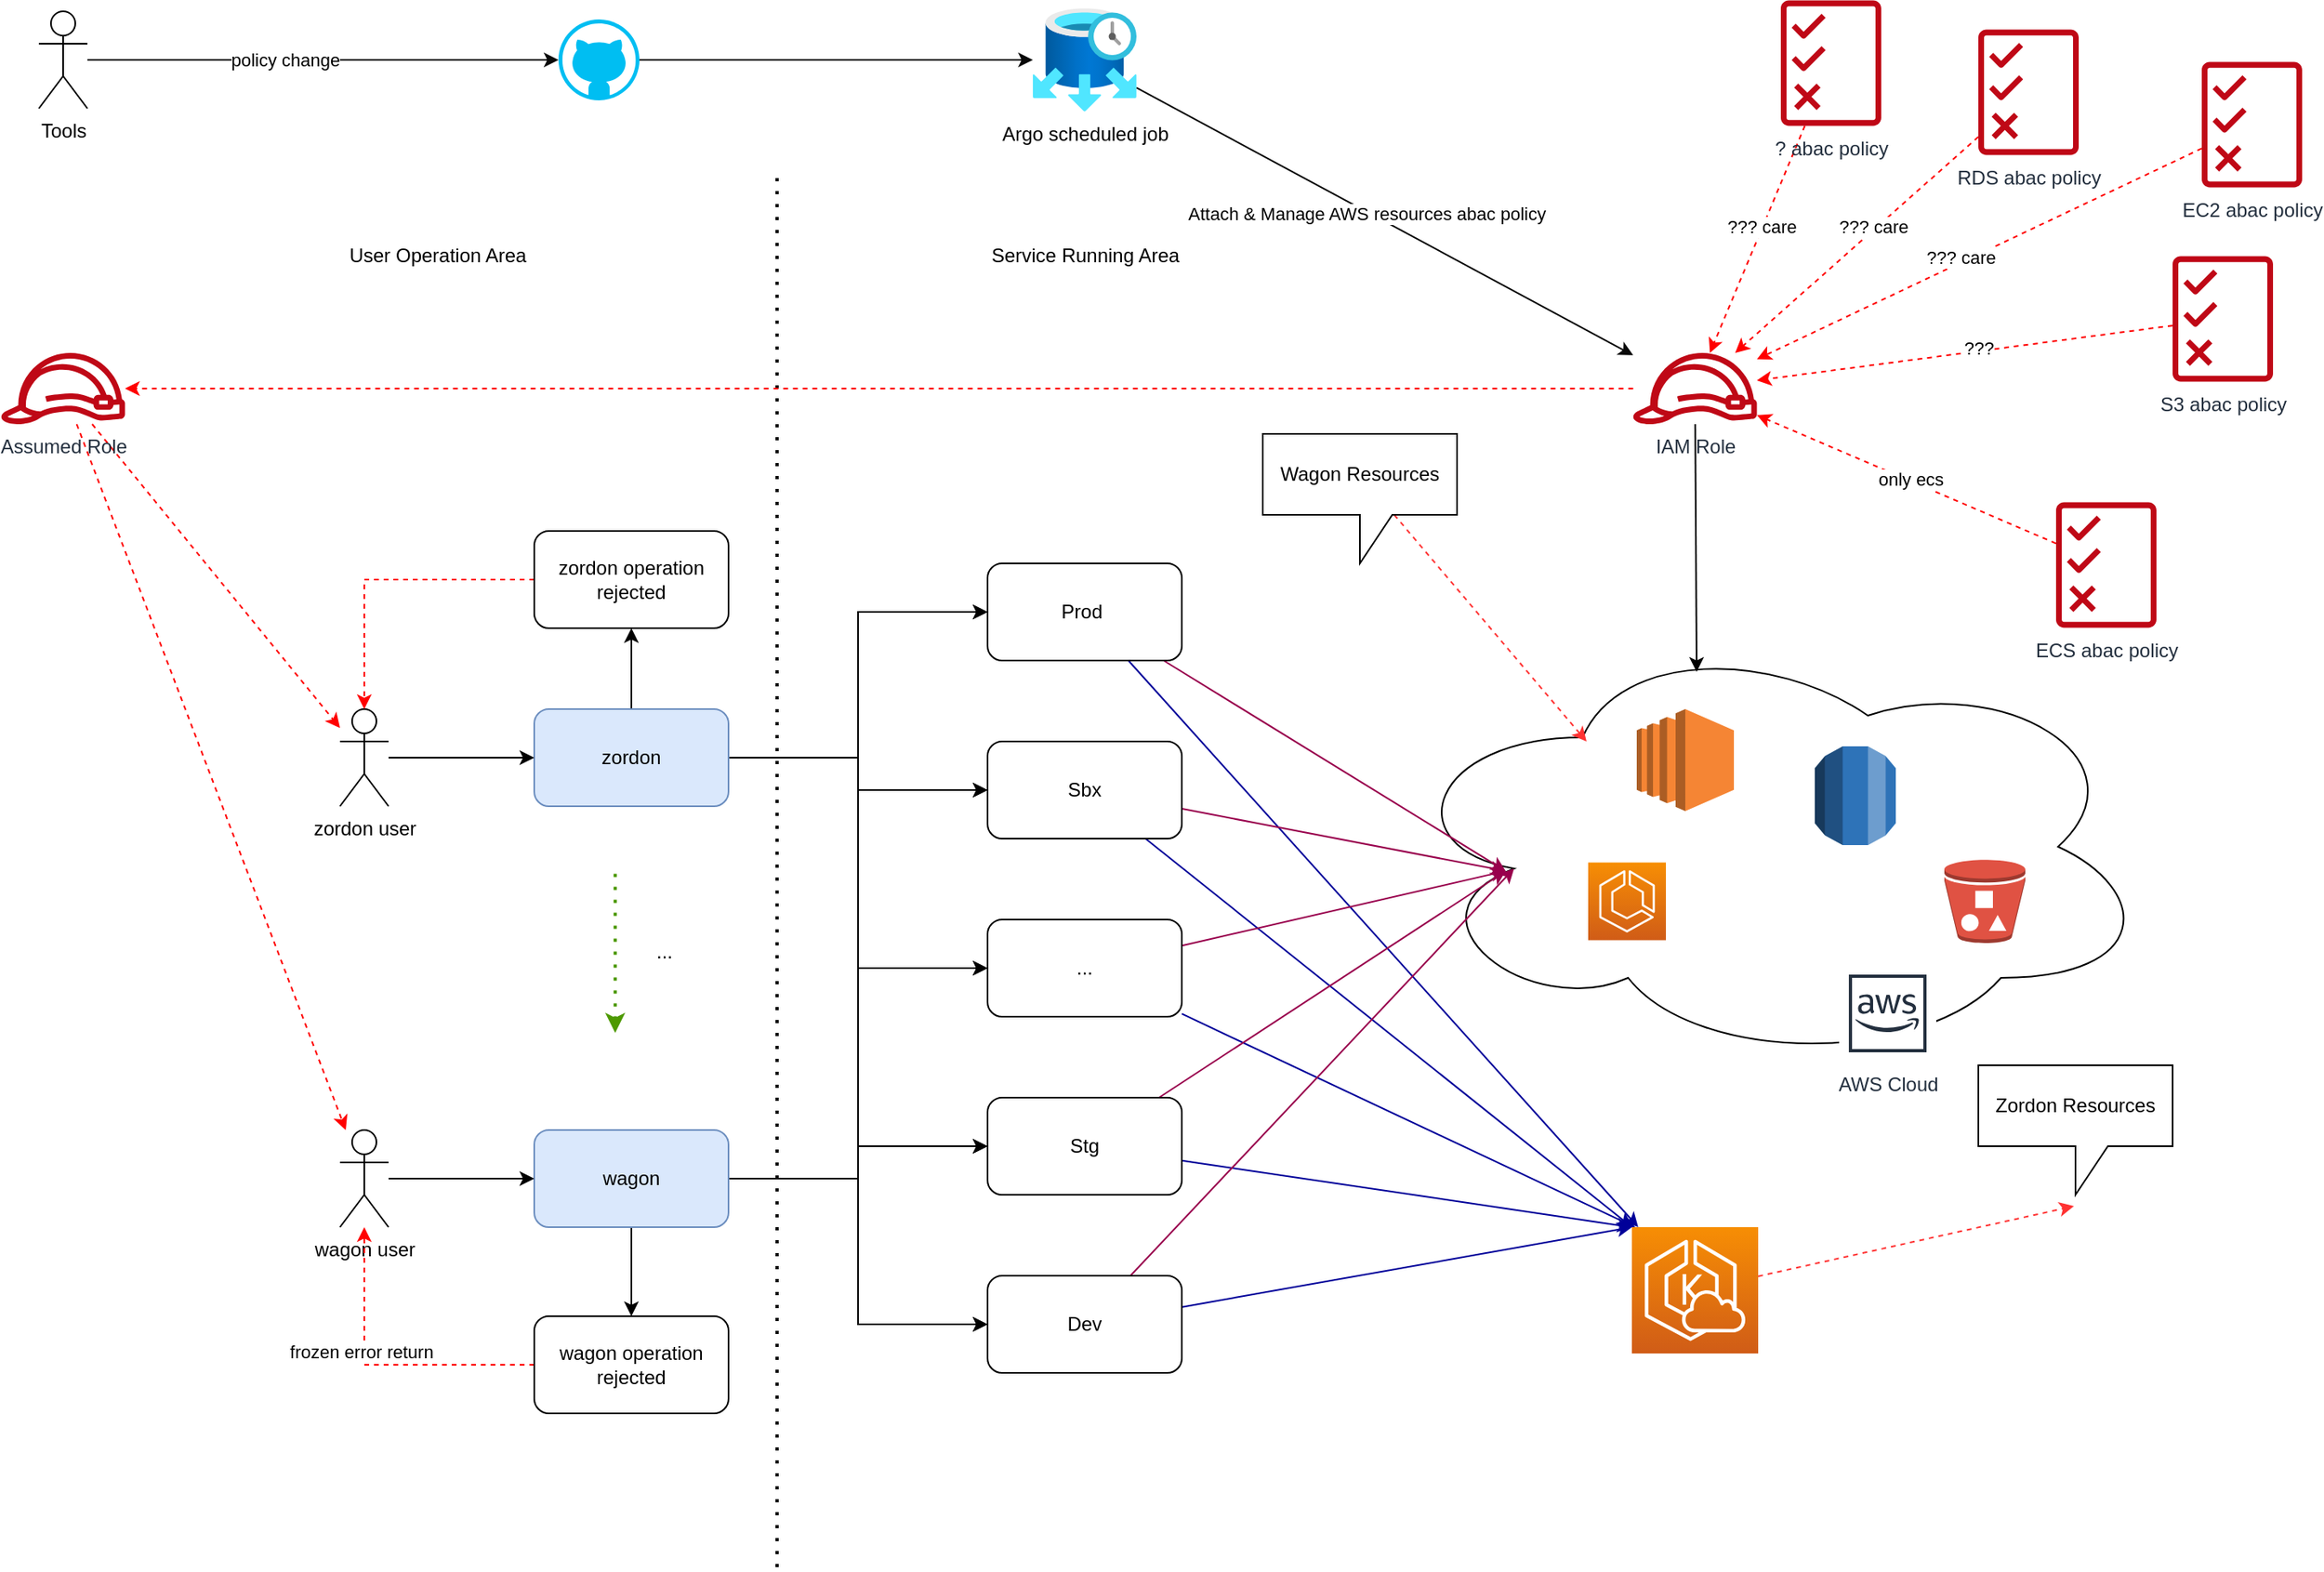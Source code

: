 <mxfile version="20.8.10" type="github">
  <diagram id="oAuHuwjXM5DOT20ScF70" name="Page-1">
    <mxGraphModel dx="1915" dy="1131" grid="1" gridSize="10" guides="1" tooltips="1" connect="1" arrows="1" fold="1" page="1" pageScale="1" pageWidth="850" pageHeight="1100" math="0" shadow="0">
      <root>
        <mxCell id="0" />
        <mxCell id="1" parent="0" />
        <mxCell id="sp-5pNt451_1ZDjbyw_R-9" value="" style="ellipse;shape=cloud;whiteSpace=wrap;html=1;" vertex="1" parent="1">
          <mxGeometry x="1000" y="420" width="470" height="270" as="geometry" />
        </mxCell>
        <mxCell id="0ugB0ae400mzICG-W8F5-35" value="" style="edgeStyle=none;rounded=0;orthogonalLoop=1;jettySize=auto;html=1;startArrow=none;startFill=0;" parent="1" source="0ugB0ae400mzICG-W8F5-1" target="0ugB0ae400mzICG-W8F5-34" edge="1">
          <mxGeometry relative="1" as="geometry" />
        </mxCell>
        <mxCell id="0ugB0ae400mzICG-W8F5-55" style="edgeStyle=orthogonalEdgeStyle;rounded=0;orthogonalLoop=1;jettySize=auto;html=1;entryX=0;entryY=0.5;entryDx=0;entryDy=0;strokeColor=#000000;startArrow=none;startFill=0;" parent="1" source="0ugB0ae400mzICG-W8F5-1" target="0ugB0ae400mzICG-W8F5-7" edge="1">
          <mxGeometry relative="1" as="geometry" />
        </mxCell>
        <mxCell id="0ugB0ae400mzICG-W8F5-56" style="edgeStyle=orthogonalEdgeStyle;rounded=0;orthogonalLoop=1;jettySize=auto;html=1;entryX=0;entryY=0.5;entryDx=0;entryDy=0;strokeColor=#000000;startArrow=none;startFill=0;" parent="1" source="0ugB0ae400mzICG-W8F5-1" target="0ugB0ae400mzICG-W8F5-6" edge="1">
          <mxGeometry relative="1" as="geometry" />
        </mxCell>
        <mxCell id="0ugB0ae400mzICG-W8F5-57" style="edgeStyle=orthogonalEdgeStyle;rounded=0;orthogonalLoop=1;jettySize=auto;html=1;entryX=0;entryY=0.5;entryDx=0;entryDy=0;strokeColor=#000000;startArrow=none;startFill=0;" parent="1" source="0ugB0ae400mzICG-W8F5-1" target="0ugB0ae400mzICG-W8F5-5" edge="1">
          <mxGeometry relative="1" as="geometry" />
        </mxCell>
        <mxCell id="0ugB0ae400mzICG-W8F5-58" style="edgeStyle=orthogonalEdgeStyle;rounded=0;orthogonalLoop=1;jettySize=auto;html=1;entryX=0;entryY=0.5;entryDx=0;entryDy=0;strokeColor=#000000;startArrow=none;startFill=0;" parent="1" source="0ugB0ae400mzICG-W8F5-1" target="0ugB0ae400mzICG-W8F5-4" edge="1">
          <mxGeometry relative="1" as="geometry" />
        </mxCell>
        <mxCell id="0ugB0ae400mzICG-W8F5-59" style="edgeStyle=orthogonalEdgeStyle;rounded=0;orthogonalLoop=1;jettySize=auto;html=1;entryX=0;entryY=0.5;entryDx=0;entryDy=0;strokeColor=#000000;startArrow=none;startFill=0;" parent="1" source="0ugB0ae400mzICG-W8F5-1" target="0ugB0ae400mzICG-W8F5-3" edge="1">
          <mxGeometry relative="1" as="geometry" />
        </mxCell>
        <mxCell id="0ugB0ae400mzICG-W8F5-1" value="wagon" style="rounded=1;whiteSpace=wrap;html=1;fillColor=#dae8fc;strokeColor=#6c8ebf;" parent="1" vertex="1">
          <mxGeometry x="470" y="730" width="120" height="60" as="geometry" />
        </mxCell>
        <mxCell id="sp-5pNt451_1ZDjbyw_R-30" style="edgeStyle=none;rounded=0;orthogonalLoop=1;jettySize=auto;html=1;strokeColor=#000099;startArrow=none;startFill=0;" edge="1" parent="1" source="0ugB0ae400mzICG-W8F5-3" target="sp-5pNt451_1ZDjbyw_R-28">
          <mxGeometry relative="1" as="geometry" />
        </mxCell>
        <mxCell id="sp-5pNt451_1ZDjbyw_R-39" style="edgeStyle=none;rounded=0;orthogonalLoop=1;jettySize=auto;html=1;strokeColor=#99004D;startArrow=none;startFill=0;" edge="1" parent="1" source="0ugB0ae400mzICG-W8F5-3">
          <mxGeometry relative="1" as="geometry">
            <mxPoint x="1070" y="570" as="targetPoint" />
          </mxGeometry>
        </mxCell>
        <mxCell id="0ugB0ae400mzICG-W8F5-3" value="Prod&amp;nbsp;" style="rounded=1;whiteSpace=wrap;html=1;" parent="1" vertex="1">
          <mxGeometry x="750" y="380" width="120" height="60" as="geometry" />
        </mxCell>
        <mxCell id="sp-5pNt451_1ZDjbyw_R-31" style="edgeStyle=none;rounded=0;orthogonalLoop=1;jettySize=auto;html=1;entryX=0;entryY=0;entryDx=0;entryDy=0;entryPerimeter=0;strokeColor=#000099;startArrow=none;startFill=0;" edge="1" parent="1" source="0ugB0ae400mzICG-W8F5-4" target="sp-5pNt451_1ZDjbyw_R-28">
          <mxGeometry relative="1" as="geometry" />
        </mxCell>
        <mxCell id="sp-5pNt451_1ZDjbyw_R-38" style="edgeStyle=none;rounded=0;orthogonalLoop=1;jettySize=auto;html=1;strokeColor=#99004D;startArrow=none;startFill=0;" edge="1" parent="1" source="0ugB0ae400mzICG-W8F5-4">
          <mxGeometry relative="1" as="geometry">
            <mxPoint x="1070" y="570" as="targetPoint" />
          </mxGeometry>
        </mxCell>
        <mxCell id="0ugB0ae400mzICG-W8F5-4" value="Sbx" style="rounded=1;whiteSpace=wrap;html=1;" parent="1" vertex="1">
          <mxGeometry x="750" y="490" width="120" height="60" as="geometry" />
        </mxCell>
        <mxCell id="sp-5pNt451_1ZDjbyw_R-32" style="edgeStyle=none;rounded=0;orthogonalLoop=1;jettySize=auto;html=1;strokeColor=#000099;startArrow=none;startFill=0;" edge="1" parent="1" source="0ugB0ae400mzICG-W8F5-5">
          <mxGeometry relative="1" as="geometry">
            <mxPoint x="1150" y="790" as="targetPoint" />
          </mxGeometry>
        </mxCell>
        <mxCell id="sp-5pNt451_1ZDjbyw_R-37" style="edgeStyle=none;rounded=0;orthogonalLoop=1;jettySize=auto;html=1;strokeColor=#99004D;startArrow=none;startFill=0;" edge="1" parent="1" source="0ugB0ae400mzICG-W8F5-5">
          <mxGeometry relative="1" as="geometry">
            <mxPoint x="1070" y="570" as="targetPoint" />
          </mxGeometry>
        </mxCell>
        <mxCell id="0ugB0ae400mzICG-W8F5-5" value="..." style="rounded=1;whiteSpace=wrap;html=1;" parent="1" vertex="1">
          <mxGeometry x="750" y="600" width="120" height="60" as="geometry" />
        </mxCell>
        <mxCell id="sp-5pNt451_1ZDjbyw_R-33" style="edgeStyle=none;rounded=0;orthogonalLoop=1;jettySize=auto;html=1;entryX=0;entryY=0;entryDx=0;entryDy=0;entryPerimeter=0;strokeColor=#000099;startArrow=none;startFill=0;" edge="1" parent="1" source="0ugB0ae400mzICG-W8F5-6" target="sp-5pNt451_1ZDjbyw_R-28">
          <mxGeometry relative="1" as="geometry" />
        </mxCell>
        <mxCell id="sp-5pNt451_1ZDjbyw_R-36" style="edgeStyle=none;rounded=0;orthogonalLoop=1;jettySize=auto;html=1;strokeColor=#99004D;startArrow=none;startFill=0;" edge="1" parent="1" source="0ugB0ae400mzICG-W8F5-6">
          <mxGeometry relative="1" as="geometry">
            <mxPoint x="1070" y="570" as="targetPoint" />
          </mxGeometry>
        </mxCell>
        <mxCell id="0ugB0ae400mzICG-W8F5-6" value="Stg" style="rounded=1;whiteSpace=wrap;html=1;" parent="1" vertex="1">
          <mxGeometry x="750" y="710" width="120" height="60" as="geometry" />
        </mxCell>
        <mxCell id="sp-5pNt451_1ZDjbyw_R-34" style="edgeStyle=none;rounded=0;orthogonalLoop=1;jettySize=auto;html=1;entryX=0;entryY=0;entryDx=0;entryDy=0;entryPerimeter=0;strokeColor=#000099;startArrow=none;startFill=0;" edge="1" parent="1" source="0ugB0ae400mzICG-W8F5-7" target="sp-5pNt451_1ZDjbyw_R-28">
          <mxGeometry relative="1" as="geometry" />
        </mxCell>
        <mxCell id="sp-5pNt451_1ZDjbyw_R-35" style="edgeStyle=none;rounded=0;orthogonalLoop=1;jettySize=auto;html=1;entryX=0.16;entryY=0.55;entryDx=0;entryDy=0;entryPerimeter=0;strokeColor=#99004D;startArrow=none;startFill=0;" edge="1" parent="1" source="0ugB0ae400mzICG-W8F5-7" target="sp-5pNt451_1ZDjbyw_R-9">
          <mxGeometry relative="1" as="geometry" />
        </mxCell>
        <mxCell id="0ugB0ae400mzICG-W8F5-7" value="Dev" style="rounded=1;whiteSpace=wrap;html=1;" parent="1" vertex="1">
          <mxGeometry x="750" y="820" width="120" height="60" as="geometry" />
        </mxCell>
        <mxCell id="0ugB0ae400mzICG-W8F5-32" style="edgeStyle=none;rounded=0;orthogonalLoop=1;jettySize=auto;html=1;startArrow=none;startFill=0;" parent="1" source="0ugB0ae400mzICG-W8F5-20" target="0ugB0ae400mzICG-W8F5-1" edge="1">
          <mxGeometry relative="1" as="geometry" />
        </mxCell>
        <mxCell id="0ugB0ae400mzICG-W8F5-20" value="wagon user" style="shape=umlActor;verticalLabelPosition=bottom;verticalAlign=top;html=1;outlineConnect=0;" parent="1" vertex="1">
          <mxGeometry x="350" y="730" width="30" height="60" as="geometry" />
        </mxCell>
        <mxCell id="0ugB0ae400mzICG-W8F5-36" style="edgeStyle=none;rounded=0;orthogonalLoop=1;jettySize=auto;html=1;startArrow=none;startFill=0;dashed=1;strokeColor=#FF0000;" parent="1" source="0ugB0ae400mzICG-W8F5-34" target="0ugB0ae400mzICG-W8F5-20" edge="1">
          <mxGeometry relative="1" as="geometry">
            <Array as="points">
              <mxPoint x="365" y="875" />
            </Array>
          </mxGeometry>
        </mxCell>
        <mxCell id="0ugB0ae400mzICG-W8F5-37" value="frozen error return" style="edgeLabel;html=1;align=center;verticalAlign=middle;resizable=0;points=[];" parent="0ugB0ae400mzICG-W8F5-36" vertex="1" connectable="0">
          <mxGeometry x="0.191" y="2" relative="1" as="geometry">
            <mxPoint as="offset" />
          </mxGeometry>
        </mxCell>
        <mxCell id="0ugB0ae400mzICG-W8F5-34" value="wagon operation rejected" style="rounded=1;whiteSpace=wrap;html=1;" parent="1" vertex="1">
          <mxGeometry x="470" y="845" width="120" height="60" as="geometry" />
        </mxCell>
        <mxCell id="0ugB0ae400mzICG-W8F5-40" value="" style="edgeStyle=none;rounded=0;orthogonalLoop=1;jettySize=auto;html=1;startArrow=none;startFill=0;" parent="1" source="0ugB0ae400mzICG-W8F5-41" target="0ugB0ae400mzICG-W8F5-46" edge="1">
          <mxGeometry relative="1" as="geometry" />
        </mxCell>
        <mxCell id="0ugB0ae400mzICG-W8F5-50" style="edgeStyle=orthogonalEdgeStyle;rounded=0;orthogonalLoop=1;jettySize=auto;html=1;entryX=0;entryY=0.5;entryDx=0;entryDy=0;strokeColor=#000000;startArrow=none;startFill=0;" parent="1" source="0ugB0ae400mzICG-W8F5-41" target="0ugB0ae400mzICG-W8F5-3" edge="1">
          <mxGeometry relative="1" as="geometry" />
        </mxCell>
        <mxCell id="0ugB0ae400mzICG-W8F5-51" style="edgeStyle=orthogonalEdgeStyle;rounded=0;orthogonalLoop=1;jettySize=auto;html=1;entryX=0;entryY=0.5;entryDx=0;entryDy=0;strokeColor=#000000;startArrow=none;startFill=0;" parent="1" source="0ugB0ae400mzICG-W8F5-41" target="0ugB0ae400mzICG-W8F5-4" edge="1">
          <mxGeometry relative="1" as="geometry" />
        </mxCell>
        <mxCell id="0ugB0ae400mzICG-W8F5-52" style="edgeStyle=orthogonalEdgeStyle;rounded=0;orthogonalLoop=1;jettySize=auto;html=1;entryX=0;entryY=0.5;entryDx=0;entryDy=0;strokeColor=#000000;startArrow=none;startFill=0;" parent="1" source="0ugB0ae400mzICG-W8F5-41" target="0ugB0ae400mzICG-W8F5-5" edge="1">
          <mxGeometry relative="1" as="geometry" />
        </mxCell>
        <mxCell id="0ugB0ae400mzICG-W8F5-53" style="edgeStyle=orthogonalEdgeStyle;rounded=0;orthogonalLoop=1;jettySize=auto;html=1;entryX=0;entryY=0.5;entryDx=0;entryDy=0;strokeColor=#000000;startArrow=none;startFill=0;" parent="1" source="0ugB0ae400mzICG-W8F5-41" target="0ugB0ae400mzICG-W8F5-6" edge="1">
          <mxGeometry relative="1" as="geometry" />
        </mxCell>
        <mxCell id="0ugB0ae400mzICG-W8F5-54" style="edgeStyle=orthogonalEdgeStyle;rounded=0;orthogonalLoop=1;jettySize=auto;html=1;entryX=0;entryY=0.5;entryDx=0;entryDy=0;strokeColor=#000000;startArrow=none;startFill=0;" parent="1" source="0ugB0ae400mzICG-W8F5-41" target="0ugB0ae400mzICG-W8F5-7" edge="1">
          <mxGeometry relative="1" as="geometry" />
        </mxCell>
        <mxCell id="0ugB0ae400mzICG-W8F5-41" value="zordon" style="rounded=1;whiteSpace=wrap;html=1;fillColor=#dae8fc;strokeColor=#6c8ebf;" parent="1" vertex="1">
          <mxGeometry x="470" y="470" width="120" height="60" as="geometry" />
        </mxCell>
        <mxCell id="0ugB0ae400mzICG-W8F5-42" style="edgeStyle=none;rounded=0;orthogonalLoop=1;jettySize=auto;html=1;startArrow=none;startFill=0;" parent="1" source="0ugB0ae400mzICG-W8F5-43" target="0ugB0ae400mzICG-W8F5-41" edge="1">
          <mxGeometry relative="1" as="geometry" />
        </mxCell>
        <mxCell id="0ugB0ae400mzICG-W8F5-43" value="zordon user" style="shape=umlActor;verticalLabelPosition=bottom;verticalAlign=top;html=1;outlineConnect=0;" parent="1" vertex="1">
          <mxGeometry x="350" y="470" width="30" height="60" as="geometry" />
        </mxCell>
        <mxCell id="0ugB0ae400mzICG-W8F5-62" style="edgeStyle=orthogonalEdgeStyle;rounded=0;orthogonalLoop=1;jettySize=auto;html=1;entryX=0.5;entryY=0;entryDx=0;entryDy=0;entryPerimeter=0;strokeColor=#FF0000;startArrow=none;startFill=0;dashed=1;" parent="1" source="0ugB0ae400mzICG-W8F5-46" target="0ugB0ae400mzICG-W8F5-43" edge="1">
          <mxGeometry relative="1" as="geometry" />
        </mxCell>
        <mxCell id="0ugB0ae400mzICG-W8F5-46" value="zordon operation rejected" style="rounded=1;whiteSpace=wrap;html=1;" parent="1" vertex="1">
          <mxGeometry x="470" y="360" width="120" height="60" as="geometry" />
        </mxCell>
        <mxCell id="1Di5xU04i7RZSqZTIgAf-1" value="" style="endArrow=none;dashed=1;html=1;dashPattern=1 3;strokeWidth=2;rounded=0;" parent="1" edge="1">
          <mxGeometry width="50" height="50" relative="1" as="geometry">
            <mxPoint x="620" y="1000" as="sourcePoint" />
            <mxPoint x="620" y="140" as="targetPoint" />
          </mxGeometry>
        </mxCell>
        <mxCell id="1Di5xU04i7RZSqZTIgAf-17" style="edgeStyle=none;rounded=0;orthogonalLoop=1;jettySize=auto;html=1;dashed=1;strokeColor=#FF0000;" parent="1" source="1Di5xU04i7RZSqZTIgAf-11" target="1Di5xU04i7RZSqZTIgAf-12" edge="1">
          <mxGeometry relative="1" as="geometry" />
        </mxCell>
        <mxCell id="sp-5pNt451_1ZDjbyw_R-51" value="only ecs" style="edgeLabel;html=1;align=center;verticalAlign=middle;resizable=0;points=[];" vertex="1" connectable="0" parent="1Di5xU04i7RZSqZTIgAf-17">
          <mxGeometry x="-0.013" y="-1" relative="1" as="geometry">
            <mxPoint as="offset" />
          </mxGeometry>
        </mxCell>
        <mxCell id="1Di5xU04i7RZSqZTIgAf-11" value="ECS abac policy" style="sketch=0;outlineConnect=0;fontColor=#232F3E;gradientColor=none;fillColor=#BF0816;strokeColor=none;dashed=0;verticalLabelPosition=bottom;verticalAlign=top;align=center;html=1;fontSize=12;fontStyle=0;aspect=fixed;pointerEvents=1;shape=mxgraph.aws4.permissions;" parent="1" vertex="1">
          <mxGeometry x="1410" y="342" width="62" height="78" as="geometry" />
        </mxCell>
        <mxCell id="1Di5xU04i7RZSqZTIgAf-25" style="edgeStyle=none;rounded=0;orthogonalLoop=1;jettySize=auto;html=1;dashed=1;strokeColor=#FF0000;" parent="1" source="1Di5xU04i7RZSqZTIgAf-12" target="1Di5xU04i7RZSqZTIgAf-24" edge="1">
          <mxGeometry relative="1" as="geometry" />
        </mxCell>
        <mxCell id="sp-5pNt451_1ZDjbyw_R-10" style="edgeStyle=none;rounded=0;orthogonalLoop=1;jettySize=auto;html=1;entryX=0.4;entryY=0.1;entryDx=0;entryDy=0;entryPerimeter=0;strokeColor=#000000;startArrow=none;startFill=0;" edge="1" parent="1" source="1Di5xU04i7RZSqZTIgAf-12" target="sp-5pNt451_1ZDjbyw_R-9">
          <mxGeometry relative="1" as="geometry" />
        </mxCell>
        <mxCell id="1Di5xU04i7RZSqZTIgAf-12" value="IAM Role" style="sketch=0;outlineConnect=0;fontColor=#232F3E;gradientColor=none;fillColor=#BF0816;strokeColor=none;dashed=0;verticalLabelPosition=bottom;verticalAlign=top;align=center;html=1;fontSize=12;fontStyle=0;aspect=fixed;pointerEvents=1;shape=mxgraph.aws4.role;" parent="1" vertex="1">
          <mxGeometry x="1148" y="250" width="78" height="44" as="geometry" />
        </mxCell>
        <mxCell id="1Di5xU04i7RZSqZTIgAf-19" style="edgeStyle=none;rounded=0;orthogonalLoop=1;jettySize=auto;html=1;dashed=1;strokeColor=#FF0000;" parent="1" source="1Di5xU04i7RZSqZTIgAf-13" target="1Di5xU04i7RZSqZTIgAf-12" edge="1">
          <mxGeometry relative="1" as="geometry" />
        </mxCell>
        <mxCell id="sp-5pNt451_1ZDjbyw_R-47" value="???" style="edgeLabel;html=1;align=center;verticalAlign=middle;resizable=0;points=[];" vertex="1" connectable="0" parent="1Di5xU04i7RZSqZTIgAf-19">
          <mxGeometry x="-0.06" y="-2" relative="1" as="geometry">
            <mxPoint as="offset" />
          </mxGeometry>
        </mxCell>
        <mxCell id="1Di5xU04i7RZSqZTIgAf-13" value="S3 abac policy" style="sketch=0;outlineConnect=0;fontColor=#232F3E;gradientColor=none;fillColor=#BF0816;strokeColor=none;dashed=0;verticalLabelPosition=bottom;verticalAlign=top;align=center;html=1;fontSize=12;fontStyle=0;aspect=fixed;pointerEvents=1;shape=mxgraph.aws4.permissions;" parent="1" vertex="1">
          <mxGeometry x="1482" y="190" width="62" height="78" as="geometry" />
        </mxCell>
        <mxCell id="1Di5xU04i7RZSqZTIgAf-16" style="edgeStyle=none;rounded=0;orthogonalLoop=1;jettySize=auto;html=1;dashed=1;strokeColor=#FF0000;" parent="1" source="1Di5xU04i7RZSqZTIgAf-14" target="1Di5xU04i7RZSqZTIgAf-12" edge="1">
          <mxGeometry relative="1" as="geometry" />
        </mxCell>
        <mxCell id="sp-5pNt451_1ZDjbyw_R-49" value="??? care" style="edgeLabel;html=1;align=center;verticalAlign=middle;resizable=0;points=[];" vertex="1" connectable="0" parent="1Di5xU04i7RZSqZTIgAf-16">
          <mxGeometry x="-0.156" y="-2" relative="1" as="geometry">
            <mxPoint as="offset" />
          </mxGeometry>
        </mxCell>
        <mxCell id="1Di5xU04i7RZSqZTIgAf-14" value="RDS abac policy" style="sketch=0;outlineConnect=0;fontColor=#232F3E;gradientColor=none;fillColor=#BF0816;strokeColor=none;dashed=0;verticalLabelPosition=bottom;verticalAlign=top;align=center;html=1;fontSize=12;fontStyle=0;aspect=fixed;pointerEvents=1;shape=mxgraph.aws4.permissions;" parent="1" vertex="1">
          <mxGeometry x="1362" y="50" width="62" height="78" as="geometry" />
        </mxCell>
        <mxCell id="1Di5xU04i7RZSqZTIgAf-18" style="edgeStyle=none;rounded=0;orthogonalLoop=1;jettySize=auto;html=1;dashed=1;strokeColor=#FF0000;" parent="1" source="1Di5xU04i7RZSqZTIgAf-15" target="1Di5xU04i7RZSqZTIgAf-12" edge="1">
          <mxGeometry relative="1" as="geometry" />
        </mxCell>
        <mxCell id="sp-5pNt451_1ZDjbyw_R-48" value="??? care" style="edgeLabel;html=1;align=center;verticalAlign=middle;resizable=0;points=[];" vertex="1" connectable="0" parent="1Di5xU04i7RZSqZTIgAf-18">
          <mxGeometry x="0.075" y="-3" relative="1" as="geometry">
            <mxPoint as="offset" />
          </mxGeometry>
        </mxCell>
        <mxCell id="1Di5xU04i7RZSqZTIgAf-15" value="EC2 abac policy" style="sketch=0;outlineConnect=0;fontColor=#232F3E;gradientColor=none;fillColor=#BF0816;strokeColor=none;dashed=0;verticalLabelPosition=bottom;verticalAlign=top;align=center;html=1;fontSize=12;fontStyle=0;aspect=fixed;pointerEvents=1;shape=mxgraph.aws4.permissions;" parent="1" vertex="1">
          <mxGeometry x="1500" y="70" width="62" height="78" as="geometry" />
        </mxCell>
        <mxCell id="1Di5xU04i7RZSqZTIgAf-26" style="edgeStyle=none;rounded=0;orthogonalLoop=1;jettySize=auto;html=1;dashed=1;strokeColor=#FF0000;" parent="1" source="1Di5xU04i7RZSqZTIgAf-24" target="0ugB0ae400mzICG-W8F5-43" edge="1">
          <mxGeometry relative="1" as="geometry" />
        </mxCell>
        <mxCell id="1Di5xU04i7RZSqZTIgAf-27" style="edgeStyle=none;rounded=0;orthogonalLoop=1;jettySize=auto;html=1;dashed=1;strokeColor=#FF0000;" parent="1" source="1Di5xU04i7RZSqZTIgAf-24" target="0ugB0ae400mzICG-W8F5-20" edge="1">
          <mxGeometry relative="1" as="geometry" />
        </mxCell>
        <mxCell id="1Di5xU04i7RZSqZTIgAf-24" value="Assumed Role" style="sketch=0;outlineConnect=0;fontColor=#232F3E;gradientColor=none;fillColor=#BF0816;strokeColor=none;dashed=0;verticalLabelPosition=bottom;verticalAlign=top;align=center;html=1;fontSize=12;fontStyle=0;aspect=fixed;pointerEvents=1;shape=mxgraph.aws4.role;" parent="1" vertex="1">
          <mxGeometry x="140" y="250" width="78" height="44" as="geometry" />
        </mxCell>
        <mxCell id="Qveq7Dj3sg4tv6AfmIOn-1" value="" style="endArrow=none;dashed=1;html=1;dashPattern=1 3;strokeWidth=2;rounded=0;startArrow=classic;startFill=1;strokeColor=#4D9900;" parent="1" edge="1">
          <mxGeometry width="50" height="50" relative="1" as="geometry">
            <mxPoint x="520" y="670" as="sourcePoint" />
            <mxPoint x="520" y="570" as="targetPoint" />
          </mxGeometry>
        </mxCell>
        <mxCell id="Qveq7Dj3sg4tv6AfmIOn-2" value="..." style="text;html=1;align=center;verticalAlign=middle;resizable=0;points=[];autosize=1;strokeColor=none;fillColor=none;" parent="1" vertex="1">
          <mxGeometry x="535" y="605" width="30" height="30" as="geometry" />
        </mxCell>
        <mxCell id="sp-5pNt451_1ZDjbyw_R-25" style="edgeStyle=none;rounded=0;orthogonalLoop=1;jettySize=auto;html=1;strokeColor=#FF0000;startArrow=none;startFill=0;dashed=1;" edge="1" parent="1" source="sp-5pNt451_1ZDjbyw_R-22" target="1Di5xU04i7RZSqZTIgAf-12">
          <mxGeometry relative="1" as="geometry" />
        </mxCell>
        <mxCell id="sp-5pNt451_1ZDjbyw_R-50" value="??? care" style="edgeLabel;html=1;align=center;verticalAlign=middle;resizable=0;points=[];" vertex="1" connectable="0" parent="sp-5pNt451_1ZDjbyw_R-25">
          <mxGeometry x="-0.108" y="-1" relative="1" as="geometry">
            <mxPoint as="offset" />
          </mxGeometry>
        </mxCell>
        <mxCell id="sp-5pNt451_1ZDjbyw_R-22" value="? abac policy" style="sketch=0;outlineConnect=0;fontColor=#232F3E;gradientColor=none;fillColor=#BF0816;strokeColor=none;dashed=0;verticalLabelPosition=bottom;verticalAlign=top;align=center;html=1;fontSize=12;fontStyle=0;aspect=fixed;pointerEvents=1;shape=mxgraph.aws4.permissions;" vertex="1" parent="1">
          <mxGeometry x="1240" y="32" width="62" height="78" as="geometry" />
        </mxCell>
        <mxCell id="sp-5pNt451_1ZDjbyw_R-27" value="" style="group" vertex="1" connectable="0" parent="1">
          <mxGeometry x="1121" y="470" width="270" height="218" as="geometry" />
        </mxCell>
        <mxCell id="1Di5xU04i7RZSqZTIgAf-3" value="" style="sketch=0;points=[[0,0,0],[0.25,0,0],[0.5,0,0],[0.75,0,0],[1,0,0],[0,1,0],[0.25,1,0],[0.5,1,0],[0.75,1,0],[1,1,0],[0,0.25,0],[0,0.5,0],[0,0.75,0],[1,0.25,0],[1,0.5,0],[1,0.75,0]];outlineConnect=0;fontColor=#232F3E;gradientColor=#F78E04;gradientDirection=north;fillColor=#D05C17;strokeColor=#ffffff;dashed=0;verticalLabelPosition=bottom;verticalAlign=top;align=center;html=1;fontSize=12;fontStyle=0;aspect=fixed;shape=mxgraph.aws4.resourceIcon;resIcon=mxgraph.aws4.ecs;" parent="sp-5pNt451_1ZDjbyw_R-27" vertex="1">
          <mxGeometry y="94.75" width="48" height="48" as="geometry" />
        </mxCell>
        <mxCell id="1Di5xU04i7RZSqZTIgAf-5" value="" style="outlineConnect=0;dashed=0;verticalLabelPosition=bottom;verticalAlign=top;align=center;html=1;shape=mxgraph.aws3.bucket_with_objects;fillColor=#E05243;gradientColor=none;" parent="sp-5pNt451_1ZDjbyw_R-27" vertex="1">
          <mxGeometry x="220" y="93" width="50" height="51.5" as="geometry" />
        </mxCell>
        <mxCell id="1Di5xU04i7RZSqZTIgAf-7" value="" style="outlineConnect=0;dashed=0;verticalLabelPosition=bottom;verticalAlign=top;align=center;html=1;shape=mxgraph.aws3.rds;fillColor=#2E73B8;gradientColor=none;" parent="sp-5pNt451_1ZDjbyw_R-27" vertex="1">
          <mxGeometry x="140" y="23" width="50" height="61" as="geometry" />
        </mxCell>
        <mxCell id="1Di5xU04i7RZSqZTIgAf-8" value="" style="outlineConnect=0;dashed=0;verticalLabelPosition=bottom;verticalAlign=top;align=center;html=1;shape=mxgraph.aws3.ec2;fillColor=#F58534;gradientColor=none;" parent="sp-5pNt451_1ZDjbyw_R-27" vertex="1">
          <mxGeometry x="30" width="60" height="63" as="geometry" />
        </mxCell>
        <mxCell id="1Di5xU04i7RZSqZTIgAf-9" value="AWS Cloud" style="sketch=0;outlineConnect=0;fontColor=#232F3E;gradientColor=none;strokeColor=#232F3E;fillColor=#ffffff;dashed=0;verticalLabelPosition=bottom;verticalAlign=top;align=center;html=1;fontSize=12;fontStyle=0;aspect=fixed;shape=mxgraph.aws4.resourceIcon;resIcon=mxgraph.aws4.aws_cloud;" parent="sp-5pNt451_1ZDjbyw_R-27" vertex="1">
          <mxGeometry x="155" y="158" width="60" height="60" as="geometry" />
        </mxCell>
        <mxCell id="sp-5pNt451_1ZDjbyw_R-21" value="" style="shape=image;html=1;verticalAlign=top;verticalLabelPosition=bottom;labelBackgroundColor=#ffffff;imageAspect=0;aspect=fixed;image=https://cdn1.iconfinder.com/data/icons/iconoir-vol-3/24/question-mark-128.png" vertex="1" parent="sp-5pNt451_1ZDjbyw_R-27">
          <mxGeometry x="97" y="100" width="58" height="58" as="geometry" />
        </mxCell>
        <mxCell id="sp-5pNt451_1ZDjbyw_R-43" style="edgeStyle=none;rounded=0;orthogonalLoop=1;jettySize=auto;html=1;entryX=0.492;entryY=1.088;entryDx=0;entryDy=0;entryPerimeter=0;dashed=1;strokeColor=#FF3333;startArrow=none;startFill=0;" edge="1" parent="1" source="sp-5pNt451_1ZDjbyw_R-28" target="sp-5pNt451_1ZDjbyw_R-42">
          <mxGeometry relative="1" as="geometry" />
        </mxCell>
        <mxCell id="sp-5pNt451_1ZDjbyw_R-28" value="" style="sketch=0;points=[[0,0,0],[0.25,0,0],[0.5,0,0],[0.75,0,0],[1,0,0],[0,1,0],[0.25,1,0],[0.5,1,0],[0.75,1,0],[1,1,0],[0,0.25,0],[0,0.5,0],[0,0.75,0],[1,0.25,0],[1,0.5,0],[1,0.75,0]];outlineConnect=0;fontColor=#232F3E;gradientColor=#F78E04;gradientDirection=north;fillColor=#D05C17;strokeColor=#ffffff;dashed=0;verticalLabelPosition=bottom;verticalAlign=top;align=center;html=1;fontSize=12;fontStyle=0;aspect=fixed;shape=mxgraph.aws4.resourceIcon;resIcon=mxgraph.aws4.eks_cloud;" vertex="1" parent="1">
          <mxGeometry x="1148" y="790" width="78" height="78" as="geometry" />
        </mxCell>
        <mxCell id="sp-5pNt451_1ZDjbyw_R-41" style="edgeStyle=none;rounded=0;orthogonalLoop=1;jettySize=auto;html=1;strokeColor=#FF3333;startArrow=none;startFill=0;dashed=1;" edge="1" parent="1" source="sp-5pNt451_1ZDjbyw_R-40">
          <mxGeometry relative="1" as="geometry">
            <mxPoint x="1120" y="490" as="targetPoint" />
          </mxGeometry>
        </mxCell>
        <mxCell id="sp-5pNt451_1ZDjbyw_R-40" value="Wagon Resources" style="shape=callout;whiteSpace=wrap;html=1;perimeter=calloutPerimeter;" vertex="1" parent="1">
          <mxGeometry x="920" y="300" width="120" height="80" as="geometry" />
        </mxCell>
        <mxCell id="sp-5pNt451_1ZDjbyw_R-42" value="Zordon Resources" style="shape=callout;whiteSpace=wrap;html=1;perimeter=calloutPerimeter;" vertex="1" parent="1">
          <mxGeometry x="1362" y="690" width="120" height="80" as="geometry" />
        </mxCell>
        <mxCell id="sp-5pNt451_1ZDjbyw_R-44" value="User Operation Area" style="text;html=1;align=center;verticalAlign=middle;resizable=0;points=[];autosize=1;strokeColor=none;fillColor=none;" vertex="1" parent="1">
          <mxGeometry x="345" y="175" width="130" height="30" as="geometry" />
        </mxCell>
        <mxCell id="sp-5pNt451_1ZDjbyw_R-45" value="Service Running Area" style="text;html=1;align=center;verticalAlign=middle;resizable=0;points=[];autosize=1;strokeColor=none;fillColor=none;" vertex="1" parent="1">
          <mxGeometry x="740" y="175" width="140" height="30" as="geometry" />
        </mxCell>
        <mxCell id="sp-5pNt451_1ZDjbyw_R-55" style="edgeStyle=none;rounded=0;orthogonalLoop=1;jettySize=auto;html=1;entryX=0;entryY=0.5;entryDx=0;entryDy=0;entryPerimeter=0;strokeColor=#0a0a0a;startArrow=none;startFill=0;" edge="1" parent="1" source="sp-5pNt451_1ZDjbyw_R-52" target="sp-5pNt451_1ZDjbyw_R-54">
          <mxGeometry relative="1" as="geometry" />
        </mxCell>
        <mxCell id="sp-5pNt451_1ZDjbyw_R-59" value="policy change" style="edgeLabel;html=1;align=center;verticalAlign=middle;resizable=0;points=[];" vertex="1" connectable="0" parent="sp-5pNt451_1ZDjbyw_R-55">
          <mxGeometry x="-0.162" relative="1" as="geometry">
            <mxPoint as="offset" />
          </mxGeometry>
        </mxCell>
        <mxCell id="sp-5pNt451_1ZDjbyw_R-52" value="Tools" style="shape=umlActor;verticalLabelPosition=bottom;verticalAlign=top;html=1;outlineConnect=0;" vertex="1" parent="1">
          <mxGeometry x="164" y="39" width="30" height="60" as="geometry" />
        </mxCell>
        <mxCell id="sp-5pNt451_1ZDjbyw_R-57" style="edgeStyle=none;rounded=0;orthogonalLoop=1;jettySize=auto;html=1;strokeColor=#0a0a0a;startArrow=none;startFill=0;" edge="1" parent="1" source="sp-5pNt451_1ZDjbyw_R-53" target="1Di5xU04i7RZSqZTIgAf-12">
          <mxGeometry relative="1" as="geometry" />
        </mxCell>
        <mxCell id="sp-5pNt451_1ZDjbyw_R-58" value="Attach &amp;amp; Manage AWS resources abac policy" style="edgeLabel;html=1;align=center;verticalAlign=middle;resizable=0;points=[];" vertex="1" connectable="0" parent="sp-5pNt451_1ZDjbyw_R-57">
          <mxGeometry x="-0.071" y="-1" relative="1" as="geometry">
            <mxPoint as="offset" />
          </mxGeometry>
        </mxCell>
        <mxCell id="sp-5pNt451_1ZDjbyw_R-53" value="Argo scheduled job" style="aspect=fixed;html=1;points=[];align=center;image;fontSize=12;image=img/lib/azure2/databases/Elastic_Job_Agents.svg;" vertex="1" parent="1">
          <mxGeometry x="778" y="37" width="64" height="64" as="geometry" />
        </mxCell>
        <mxCell id="sp-5pNt451_1ZDjbyw_R-56" style="edgeStyle=none;rounded=0;orthogonalLoop=1;jettySize=auto;html=1;strokeColor=#0a0a0a;startArrow=none;startFill=0;" edge="1" parent="1" source="sp-5pNt451_1ZDjbyw_R-54" target="sp-5pNt451_1ZDjbyw_R-53">
          <mxGeometry relative="1" as="geometry" />
        </mxCell>
        <mxCell id="sp-5pNt451_1ZDjbyw_R-54" value="" style="verticalLabelPosition=bottom;html=1;verticalAlign=top;align=center;strokeColor=none;fillColor=#00BEF2;shape=mxgraph.azure.github_code;pointerEvents=1;" vertex="1" parent="1">
          <mxGeometry x="485" y="44" width="50" height="50" as="geometry" />
        </mxCell>
      </root>
    </mxGraphModel>
  </diagram>
</mxfile>
